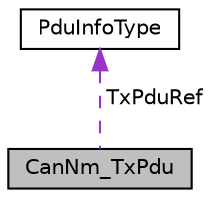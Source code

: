 digraph "CanNm_TxPdu"
{
  edge [fontname="Helvetica",fontsize="10",labelfontname="Helvetica",labelfontsize="10"];
  node [fontname="Helvetica",fontsize="10",shape=record];
  Node1 [label="CanNm_TxPdu",height=0.2,width=0.4,color="black", fillcolor="grey75", style="filled", fontcolor="black"];
  Node2 -> Node1 [dir="back",color="darkorchid3",fontsize="10",style="dashed",label=" TxPduRef" ,fontname="Helvetica"];
  Node2 [label="PduInfoType",height=0.2,width=0.4,color="black", fillcolor="white", style="filled",URL="$structPduInfoType.html"];
}
